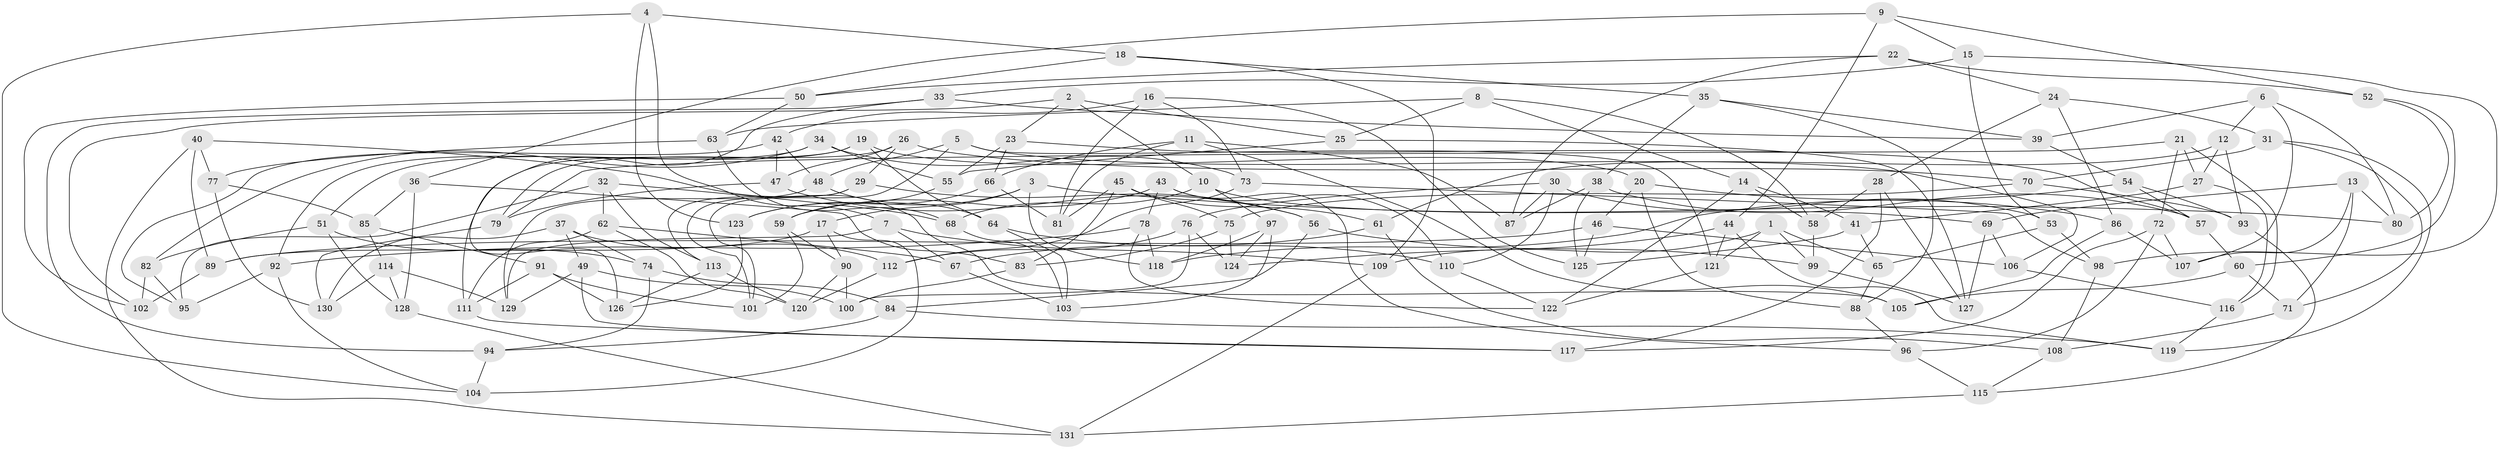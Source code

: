 // Generated by graph-tools (version 1.1) at 2025/59/03/09/25 04:59:07]
// undirected, 131 vertices, 262 edges
graph export_dot {
graph [start="1"]
  node [color=gray90,style=filled];
  1;
  2;
  3;
  4;
  5;
  6;
  7;
  8;
  9;
  10;
  11;
  12;
  13;
  14;
  15;
  16;
  17;
  18;
  19;
  20;
  21;
  22;
  23;
  24;
  25;
  26;
  27;
  28;
  29;
  30;
  31;
  32;
  33;
  34;
  35;
  36;
  37;
  38;
  39;
  40;
  41;
  42;
  43;
  44;
  45;
  46;
  47;
  48;
  49;
  50;
  51;
  52;
  53;
  54;
  55;
  56;
  57;
  58;
  59;
  60;
  61;
  62;
  63;
  64;
  65;
  66;
  67;
  68;
  69;
  70;
  71;
  72;
  73;
  74;
  75;
  76;
  77;
  78;
  79;
  80;
  81;
  82;
  83;
  84;
  85;
  86;
  87;
  88;
  89;
  90;
  91;
  92;
  93;
  94;
  95;
  96;
  97;
  98;
  99;
  100;
  101;
  102;
  103;
  104;
  105;
  106;
  107;
  108;
  109;
  110;
  111;
  112;
  113;
  114;
  115;
  116;
  117;
  118;
  119;
  120;
  121;
  122;
  123;
  124;
  125;
  126;
  127;
  128;
  129;
  130;
  131;
  1 -- 65;
  1 -- 109;
  1 -- 99;
  1 -- 121;
  2 -- 23;
  2 -- 25;
  2 -- 10;
  2 -- 102;
  3 -- 17;
  3 -- 118;
  3 -- 123;
  3 -- 80;
  4 -- 123;
  4 -- 104;
  4 -- 18;
  4 -- 7;
  5 -- 121;
  5 -- 101;
  5 -- 48;
  5 -- 106;
  6 -- 107;
  6 -- 80;
  6 -- 39;
  6 -- 12;
  7 -- 109;
  7 -- 67;
  7 -- 129;
  8 -- 63;
  8 -- 58;
  8 -- 14;
  8 -- 25;
  9 -- 36;
  9 -- 52;
  9 -- 15;
  9 -- 44;
  10 -- 68;
  10 -- 97;
  10 -- 69;
  11 -- 66;
  11 -- 81;
  11 -- 105;
  11 -- 87;
  12 -- 93;
  12 -- 61;
  12 -- 27;
  13 -- 71;
  13 -- 80;
  13 -- 69;
  13 -- 107;
  14 -- 41;
  14 -- 122;
  14 -- 58;
  15 -- 33;
  15 -- 98;
  15 -- 53;
  16 -- 42;
  16 -- 125;
  16 -- 73;
  16 -- 81;
  17 -- 89;
  17 -- 104;
  17 -- 90;
  18 -- 35;
  18 -- 109;
  18 -- 50;
  19 -- 51;
  19 -- 20;
  19 -- 64;
  19 -- 111;
  20 -- 88;
  20 -- 46;
  20 -- 86;
  21 -- 79;
  21 -- 27;
  21 -- 72;
  21 -- 116;
  22 -- 87;
  22 -- 24;
  22 -- 50;
  22 -- 52;
  23 -- 66;
  23 -- 57;
  23 -- 55;
  24 -- 86;
  24 -- 31;
  24 -- 28;
  25 -- 55;
  25 -- 127;
  26 -- 70;
  26 -- 47;
  26 -- 29;
  26 -- 79;
  27 -- 41;
  27 -- 116;
  28 -- 58;
  28 -- 117;
  28 -- 127;
  29 -- 56;
  29 -- 101;
  29 -- 113;
  30 -- 76;
  30 -- 87;
  30 -- 53;
  30 -- 110;
  31 -- 70;
  31 -- 71;
  31 -- 119;
  32 -- 113;
  32 -- 95;
  32 -- 68;
  32 -- 62;
  33 -- 126;
  33 -- 94;
  33 -- 39;
  34 -- 92;
  34 -- 73;
  34 -- 82;
  34 -- 55;
  35 -- 39;
  35 -- 88;
  35 -- 38;
  36 -- 83;
  36 -- 128;
  36 -- 85;
  37 -- 49;
  37 -- 130;
  37 -- 74;
  37 -- 112;
  38 -- 125;
  38 -- 87;
  38 -- 57;
  39 -- 54;
  40 -- 77;
  40 -- 89;
  40 -- 105;
  40 -- 131;
  41 -- 65;
  41 -- 125;
  42 -- 48;
  42 -- 47;
  42 -- 95;
  43 -- 59;
  43 -- 78;
  43 -- 96;
  43 -- 110;
  44 -- 119;
  44 -- 121;
  44 -- 124;
  45 -- 61;
  45 -- 75;
  45 -- 83;
  45 -- 81;
  46 -- 125;
  46 -- 89;
  46 -- 106;
  47 -- 56;
  47 -- 79;
  48 -- 64;
  48 -- 129;
  49 -- 100;
  49 -- 129;
  49 -- 117;
  50 -- 102;
  50 -- 63;
  51 -- 82;
  51 -- 128;
  51 -- 74;
  52 -- 80;
  52 -- 60;
  53 -- 98;
  53 -- 65;
  54 -- 93;
  54 -- 118;
  54 -- 57;
  55 -- 59;
  56 -- 84;
  56 -- 99;
  57 -- 60;
  58 -- 99;
  59 -- 90;
  59 -- 101;
  60 -- 71;
  60 -- 105;
  61 -- 67;
  61 -- 108;
  62 -- 111;
  62 -- 120;
  62 -- 67;
  63 -- 77;
  63 -- 68;
  64 -- 103;
  64 -- 110;
  65 -- 88;
  66 -- 123;
  66 -- 81;
  67 -- 103;
  68 -- 103;
  69 -- 127;
  69 -- 106;
  70 -- 75;
  70 -- 93;
  71 -- 108;
  72 -- 117;
  72 -- 107;
  72 -- 96;
  73 -- 112;
  73 -- 98;
  74 -- 94;
  74 -- 84;
  75 -- 83;
  75 -- 124;
  76 -- 112;
  76 -- 100;
  76 -- 124;
  77 -- 85;
  77 -- 130;
  78 -- 122;
  78 -- 92;
  78 -- 118;
  79 -- 130;
  82 -- 95;
  82 -- 102;
  83 -- 100;
  84 -- 94;
  84 -- 119;
  85 -- 91;
  85 -- 114;
  86 -- 105;
  86 -- 107;
  88 -- 96;
  89 -- 102;
  90 -- 100;
  90 -- 120;
  91 -- 111;
  91 -- 101;
  91 -- 126;
  92 -- 104;
  92 -- 95;
  93 -- 115;
  94 -- 104;
  96 -- 115;
  97 -- 103;
  97 -- 118;
  97 -- 124;
  98 -- 108;
  99 -- 127;
  106 -- 116;
  108 -- 115;
  109 -- 131;
  110 -- 122;
  111 -- 117;
  112 -- 120;
  113 -- 126;
  113 -- 120;
  114 -- 130;
  114 -- 129;
  114 -- 128;
  115 -- 131;
  116 -- 119;
  121 -- 122;
  123 -- 126;
  128 -- 131;
}
